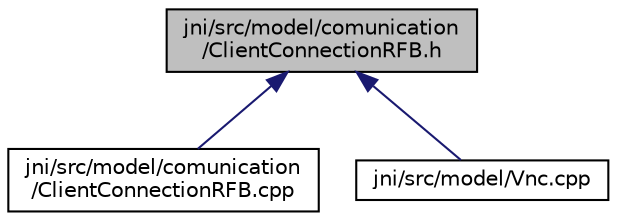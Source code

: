 digraph "jni/src/model/comunication/ClientConnectionRFB.h"
{
  edge [fontname="Helvetica",fontsize="10",labelfontname="Helvetica",labelfontsize="10"];
  node [fontname="Helvetica",fontsize="10",shape=record];
  Node1 [label="jni/src/model/comunication\l/ClientConnectionRFB.h",height=0.2,width=0.4,color="black", fillcolor="grey75", style="filled" fontcolor="black"];
  Node1 -> Node2 [dir="back",color="midnightblue",fontsize="10",style="solid"];
  Node2 [label="jni/src/model/comunication\l/ClientConnectionRFB.cpp",height=0.2,width=0.4,color="black", fillcolor="white", style="filled",URL="$ClientConnectionRFB_8cpp.html"];
  Node1 -> Node3 [dir="back",color="midnightblue",fontsize="10",style="solid"];
  Node3 [label="jni/src/model/Vnc.cpp",height=0.2,width=0.4,color="black", fillcolor="white", style="filled",URL="$Vnc_8cpp.html"];
}
